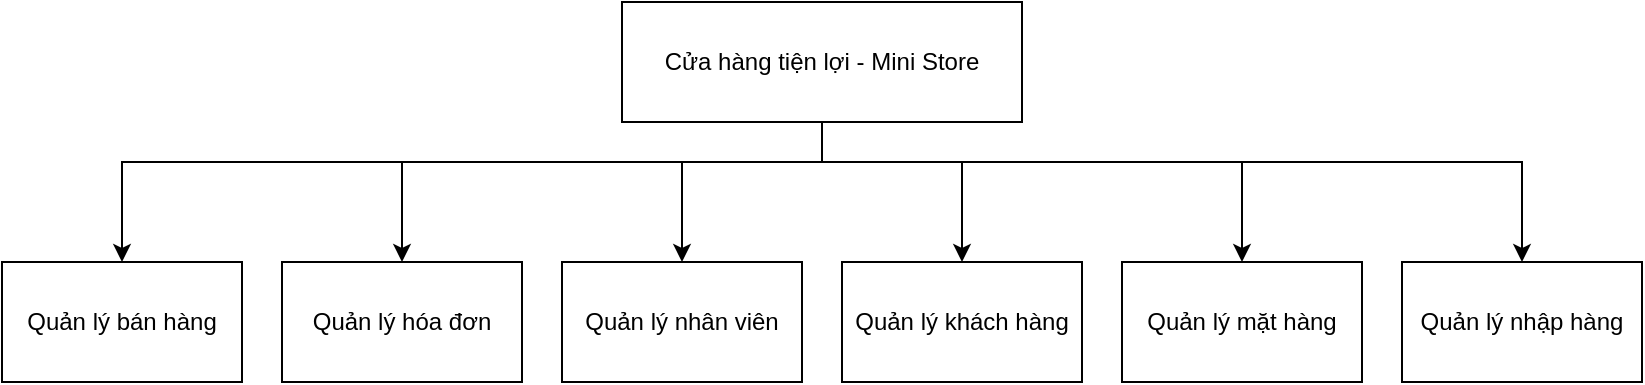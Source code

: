 <mxfile version="24.2.2" type="device" pages="5">
  <diagram name="BFD Mức 1" id="qs6rBLlf0poWx1rhJ2QM">
    <mxGraphModel dx="4650" dy="1322" grid="1" gridSize="10" guides="1" tooltips="1" connect="1" arrows="1" fold="1" page="0" pageScale="1" pageWidth="827" pageHeight="1169" math="0" shadow="0">
      <root>
        <mxCell id="0" />
        <mxCell id="1" parent="0" />
        <mxCell id="9XURLxPAlvc49eeGpLmr-51" style="edgeStyle=orthogonalEdgeStyle;rounded=0;orthogonalLoop=1;jettySize=auto;html=1;" parent="1" source="zaJx_u0mcwWEpF8p9S2t-1" target="9XURLxPAlvc49eeGpLmr-23" edge="1">
          <mxGeometry relative="1" as="geometry">
            <Array as="points">
              <mxPoint x="-2930" y="-630" />
              <mxPoint x="-2860" y="-630" />
            </Array>
          </mxGeometry>
        </mxCell>
        <mxCell id="9XURLxPAlvc49eeGpLmr-52" style="edgeStyle=orthogonalEdgeStyle;rounded=0;orthogonalLoop=1;jettySize=auto;html=1;" parent="1" source="zaJx_u0mcwWEpF8p9S2t-1" target="zaJx_u0mcwWEpF8p9S2t-14" edge="1">
          <mxGeometry relative="1" as="geometry">
            <Array as="points">
              <mxPoint x="-2930" y="-630" />
              <mxPoint x="-2720" y="-630" />
            </Array>
          </mxGeometry>
        </mxCell>
        <mxCell id="9XURLxPAlvc49eeGpLmr-53" style="edgeStyle=orthogonalEdgeStyle;rounded=0;orthogonalLoop=1;jettySize=auto;html=1;" parent="1" source="zaJx_u0mcwWEpF8p9S2t-1" target="zaJx_u0mcwWEpF8p9S2t-16" edge="1">
          <mxGeometry relative="1" as="geometry">
            <Array as="points">
              <mxPoint x="-2930" y="-630" />
              <mxPoint x="-2580" y="-630" />
            </Array>
          </mxGeometry>
        </mxCell>
        <mxCell id="9XURLxPAlvc49eeGpLmr-55" style="edgeStyle=orthogonalEdgeStyle;rounded=0;orthogonalLoop=1;jettySize=auto;html=1;" parent="1" source="zaJx_u0mcwWEpF8p9S2t-1" target="zaJx_u0mcwWEpF8p9S2t-9" edge="1">
          <mxGeometry relative="1" as="geometry">
            <Array as="points">
              <mxPoint x="-2930" y="-630" />
              <mxPoint x="-3000" y="-630" />
            </Array>
          </mxGeometry>
        </mxCell>
        <mxCell id="9XURLxPAlvc49eeGpLmr-56" style="edgeStyle=orthogonalEdgeStyle;rounded=0;orthogonalLoop=1;jettySize=auto;html=1;" parent="1" source="zaJx_u0mcwWEpF8p9S2t-1" target="zaJx_u0mcwWEpF8p9S2t-7" edge="1">
          <mxGeometry relative="1" as="geometry">
            <Array as="points">
              <mxPoint x="-2930" y="-630" />
              <mxPoint x="-3140" y="-630" />
            </Array>
          </mxGeometry>
        </mxCell>
        <mxCell id="9XURLxPAlvc49eeGpLmr-57" style="edgeStyle=orthogonalEdgeStyle;rounded=0;orthogonalLoop=1;jettySize=auto;html=1;" parent="1" source="zaJx_u0mcwWEpF8p9S2t-1" target="zaJx_u0mcwWEpF8p9S2t-2" edge="1">
          <mxGeometry relative="1" as="geometry">
            <Array as="points">
              <mxPoint x="-2930" y="-630" />
              <mxPoint x="-3280" y="-630" />
            </Array>
          </mxGeometry>
        </mxCell>
        <mxCell id="zaJx_u0mcwWEpF8p9S2t-1" value="Cửa hàng tiện lợi - Mini Store" style="rounded=0;whiteSpace=wrap;html=1;" parent="1" vertex="1">
          <mxGeometry x="-3030" y="-710" width="200" height="60" as="geometry" />
        </mxCell>
        <mxCell id="zaJx_u0mcwWEpF8p9S2t-2" value="Quản lý bán hàng" style="rounded=0;whiteSpace=wrap;html=1;" parent="1" vertex="1">
          <mxGeometry x="-3340" y="-580" width="120" height="60" as="geometry" />
        </mxCell>
        <mxCell id="zaJx_u0mcwWEpF8p9S2t-7" value="Quản lý hóa đơn" style="whiteSpace=wrap;html=1;rounded=0;" parent="1" vertex="1">
          <mxGeometry x="-3200" y="-580" width="120" height="60" as="geometry" />
        </mxCell>
        <mxCell id="zaJx_u0mcwWEpF8p9S2t-9" value="Quản lý nhân viên" style="whiteSpace=wrap;html=1;rounded=0;" parent="1" vertex="1">
          <mxGeometry x="-3060" y="-580" width="120" height="60" as="geometry" />
        </mxCell>
        <mxCell id="zaJx_u0mcwWEpF8p9S2t-14" value="Quản lý mặt hàng" style="whiteSpace=wrap;html=1;rounded=0;" parent="1" vertex="1">
          <mxGeometry x="-2780" y="-580" width="120" height="60" as="geometry" />
        </mxCell>
        <mxCell id="zaJx_u0mcwWEpF8p9S2t-16" value="Quản lý nhập hàng" style="whiteSpace=wrap;html=1;rounded=0;" parent="1" vertex="1">
          <mxGeometry x="-2640" y="-580" width="120" height="60" as="geometry" />
        </mxCell>
        <mxCell id="9XURLxPAlvc49eeGpLmr-23" value="Quản lý khách hàng" style="whiteSpace=wrap;html=1;rounded=0;" parent="1" vertex="1">
          <mxGeometry x="-2920" y="-580" width="120" height="60" as="geometry" />
        </mxCell>
      </root>
    </mxGraphModel>
  </diagram>
  <diagram id="ByYMlV3hnD-0s2xM5KQr" name="BFD Mức 2">
    <mxGraphModel dx="4331" dy="1267" grid="1" gridSize="10" guides="1" tooltips="1" connect="1" arrows="1" fold="1" page="1" pageScale="1" pageWidth="827" pageHeight="1169" math="0" shadow="0">
      <root>
        <mxCell id="0" />
        <mxCell id="1" parent="0" />
        <mxCell id="Q_odpXwVn9oltR_Ve3df-1" style="edgeStyle=orthogonalEdgeStyle;rounded=0;orthogonalLoop=1;jettySize=auto;html=1;" parent="1" source="Q_odpXwVn9oltR_Ve3df-8" target="Q_odpXwVn9oltR_Ve3df-48" edge="1">
          <mxGeometry relative="1" as="geometry">
            <Array as="points">
              <mxPoint x="-3730" y="-1080" />
              <mxPoint x="-3660" y="-1080" />
            </Array>
          </mxGeometry>
        </mxCell>
        <mxCell id="Q_odpXwVn9oltR_Ve3df-2" style="edgeStyle=orthogonalEdgeStyle;rounded=0;orthogonalLoop=1;jettySize=auto;html=1;" parent="1" source="Q_odpXwVn9oltR_Ve3df-8" target="Q_odpXwVn9oltR_Ve3df-12" edge="1">
          <mxGeometry relative="1" as="geometry">
            <Array as="points">
              <mxPoint x="-3730" y="-1080" />
              <mxPoint x="-3520" y="-1080" />
            </Array>
          </mxGeometry>
        </mxCell>
        <mxCell id="Q_odpXwVn9oltR_Ve3df-3" style="edgeStyle=orthogonalEdgeStyle;rounded=0;orthogonalLoop=1;jettySize=auto;html=1;" parent="1" source="Q_odpXwVn9oltR_Ve3df-8" target="Q_odpXwVn9oltR_Ve3df-13" edge="1">
          <mxGeometry relative="1" as="geometry">
            <Array as="points">
              <mxPoint x="-3730" y="-1080" />
              <mxPoint x="-3380" y="-1080" />
            </Array>
          </mxGeometry>
        </mxCell>
        <mxCell id="Q_odpXwVn9oltR_Ve3df-5" style="edgeStyle=orthogonalEdgeStyle;rounded=0;orthogonalLoop=1;jettySize=auto;html=1;" parent="1" source="Q_odpXwVn9oltR_Ve3df-8" target="Q_odpXwVn9oltR_Ve3df-11" edge="1">
          <mxGeometry relative="1" as="geometry">
            <Array as="points">
              <mxPoint x="-3730" y="-1080" />
              <mxPoint x="-3800" y="-1080" />
            </Array>
          </mxGeometry>
        </mxCell>
        <mxCell id="Q_odpXwVn9oltR_Ve3df-6" style="edgeStyle=orthogonalEdgeStyle;rounded=0;orthogonalLoop=1;jettySize=auto;html=1;" parent="1" source="Q_odpXwVn9oltR_Ve3df-8" target="Q_odpXwVn9oltR_Ve3df-10" edge="1">
          <mxGeometry relative="1" as="geometry">
            <Array as="points">
              <mxPoint x="-3730" y="-1080" />
              <mxPoint x="-3940" y="-1080" />
            </Array>
          </mxGeometry>
        </mxCell>
        <mxCell id="Q_odpXwVn9oltR_Ve3df-7" style="edgeStyle=orthogonalEdgeStyle;rounded=0;orthogonalLoop=1;jettySize=auto;html=1;" parent="1" source="Q_odpXwVn9oltR_Ve3df-8" target="Q_odpXwVn9oltR_Ve3df-9" edge="1">
          <mxGeometry relative="1" as="geometry">
            <Array as="points">
              <mxPoint x="-3730" y="-1080" />
              <mxPoint x="-4070" y="-1080" />
            </Array>
          </mxGeometry>
        </mxCell>
        <mxCell id="Q_odpXwVn9oltR_Ve3df-8" value="&lt;font size=&quot;1&quot; style=&quot;&quot;&gt;&lt;b style=&quot;font-size: 16px;&quot;&gt;Cửa hàng tiện lợi - Mini Store&lt;/b&gt;&lt;/font&gt;" style="rounded=0;whiteSpace=wrap;html=1;" parent="1" vertex="1">
          <mxGeometry x="-3810" y="-1160" width="160" height="50" as="geometry" />
        </mxCell>
        <mxCell id="Q_odpXwVn9oltR_Ve3df-9" value="1. Quản lý bán hàng" style="rounded=0;whiteSpace=wrap;html=1;fontSize=13;spacingTop=4;spacing=4;spacingRight=4;spacingBottom=4;spacingLeft=4;" parent="1" vertex="1">
          <mxGeometry x="-4130" y="-1049" width="110" height="40" as="geometry" />
        </mxCell>
        <mxCell id="Q_odpXwVn9oltR_Ve3df-10" value="2. Quản lý hóa đơn" style="whiteSpace=wrap;html=1;rounded=0;fontSize=13;spacingTop=4;spacing=4;spacingRight=4;spacingBottom=4;spacingLeft=4;" parent="1" vertex="1">
          <mxGeometry x="-4000" y="-1049" width="110" height="40" as="geometry" />
        </mxCell>
        <mxCell id="Q_odpXwVn9oltR_Ve3df-11" value="3. Quản lý nhân viên" style="whiteSpace=wrap;html=1;rounded=0;fontSize=13;spacingTop=4;spacing=4;spacingRight=4;spacingBottom=4;spacingLeft=4;" parent="1" vertex="1">
          <mxGeometry x="-3870" y="-1049" width="120" height="40" as="geometry" />
        </mxCell>
        <mxCell id="Q_odpXwVn9oltR_Ve3df-12" value="5. Quản lý mặt hàng" style="whiteSpace=wrap;html=1;rounded=0;fontSize=13;spacingTop=4;spacing=4;spacingRight=4;spacingBottom=4;spacingLeft=4;" parent="1" vertex="1">
          <mxGeometry x="-3580" y="-1049" width="120" height="40" as="geometry" />
        </mxCell>
        <mxCell id="Q_odpXwVn9oltR_Ve3df-13" value="6. Quản lý nhập hàng" style="whiteSpace=wrap;html=1;rounded=0;fontSize=13;spacingTop=4;spacing=4;spacingRight=4;spacingBottom=4;spacingLeft=4;" parent="1" vertex="1">
          <mxGeometry x="-3440" y="-1049" width="120" height="40" as="geometry" />
        </mxCell>
        <mxCell id="Q_odpXwVn9oltR_Ve3df-15" value="1.1. Tìm kiếm mặt hàng" style="whiteSpace=wrap;html=1;rounded=0;align=left;spacingLeft=4;spacing=4;spacingTop=4;spacingBottom=4;spacingRight=4;fontSize=13;" parent="1" vertex="1">
          <mxGeometry x="-4110" y="-990" width="100" height="40" as="geometry" />
        </mxCell>
        <mxCell id="Q_odpXwVn9oltR_Ve3df-16" value="1.3. Lập/Huỷ hóa đơn" style="whiteSpace=wrap;html=1;rounded=0;align=left;spacingLeft=4;spacing=4;spacingTop=4;spacingBottom=4;spacingRight=4;fontSize=13;" parent="1" vertex="1">
          <mxGeometry x="-4110" y="-830" width="100" height="40" as="geometry" />
        </mxCell>
        <mxCell id="Q_odpXwVn9oltR_Ve3df-17" value="1.2. Tăng/Giảm số lượng sản phẩm trong giỏ hàng" style="whiteSpace=wrap;html=1;rounded=0;align=left;spacingLeft=4;spacing=4;spacingTop=4;spacingBottom=4;spacingRight=4;fontSize=13;" parent="1" vertex="1">
          <mxGeometry x="-4110" y="-930" width="100" height="80" as="geometry" />
        </mxCell>
        <mxCell id="Q_odpXwVn9oltR_Ve3df-18" value="2.2. Xem chi tiết hoá đơn" style="whiteSpace=wrap;html=1;rounded=0;align=left;spacingLeft=4;spacing=4;spacingTop=4;spacingBottom=4;spacingRight=4;fontSize=13;" parent="1" vertex="1">
          <mxGeometry x="-3980" y="-870" width="100" height="40" as="geometry" />
        </mxCell>
        <mxCell id="Q_odpXwVn9oltR_Ve3df-19" value="2.1.&amp;nbsp; Tìm kiếm hóa đơn dựa theo mã nhân viên/mã khách hàng/mã hoá đơn" style="whiteSpace=wrap;html=1;rounded=0;align=left;spacingLeft=4;spacing=4;spacingTop=4;spacingBottom=4;spacingRight=4;fontSize=13;" parent="1" vertex="1">
          <mxGeometry x="-3980" y="-990" width="100" height="100" as="geometry" />
        </mxCell>
        <mxCell id="Q_odpXwVn9oltR_Ve3df-20" value="3.1. Thêm nhân viên" style="whiteSpace=wrap;html=1;rounded=0;align=left;spacingLeft=4;spacing=4;spacingTop=4;spacingBottom=4;spacingRight=4;fontSize=13;" parent="1" vertex="1">
          <mxGeometry x="-3850" y="-990" width="110" height="40" as="geometry" />
        </mxCell>
        <mxCell id="Q_odpXwVn9oltR_Ve3df-21" value="3.4. Tìm hoá đơn mà nhân viên đã bán" style="whiteSpace=wrap;html=1;rounded=0;align=left;spacingLeft=4;spacing=4;spacingTop=4;spacingBottom=4;spacingRight=4;fontSize=13;" parent="1" vertex="1">
          <mxGeometry x="-3850" y="-810" width="110" height="60" as="geometry" />
        </mxCell>
        <mxCell id="Q_odpXwVn9oltR_Ve3df-22" value="3.5. Tìm kiếm nhân viên" style="whiteSpace=wrap;html=1;rounded=0;align=left;spacingLeft=4;spacing=4;spacingTop=4;spacingBottom=4;spacingRight=4;fontSize=13;" parent="1" vertex="1">
          <mxGeometry x="-3850" y="-730" width="110" height="40" as="geometry" />
        </mxCell>
        <mxCell id="Q_odpXwVn9oltR_Ve3df-24" value="3.3. Xóa nhân viên" style="whiteSpace=wrap;html=1;rounded=0;align=left;spacingLeft=4;spacing=4;spacingTop=4;spacingBottom=4;spacingRight=4;fontSize=13;" parent="1" vertex="1">
          <mxGeometry x="-3850" y="-870" width="110" height="40" as="geometry" />
        </mxCell>
        <mxCell id="Q_odpXwVn9oltR_Ve3df-25" value="3.2. Sửa nhân viên" style="whiteSpace=wrap;html=1;rounded=0;align=left;spacingLeft=4;spacing=4;spacingTop=4;spacingBottom=4;spacingRight=4;fontSize=13;" parent="1" vertex="1">
          <mxGeometry x="-3850" y="-930" width="110" height="40" as="geometry" />
        </mxCell>
        <mxCell id="Q_odpXwVn9oltR_Ve3df-26" value="5.1. Kiểm tra tồn kho" style="whiteSpace=wrap;html=1;rounded=0;align=left;spacingLeft=4;spacing=4;spacingTop=4;spacingBottom=4;spacingRight=4;fontSize=13;" parent="1" vertex="1">
          <mxGeometry x="-3560" y="-990" width="110" height="40" as="geometry" />
        </mxCell>
        <mxCell id="Q_odpXwVn9oltR_Ve3df-27" value="5.2. Thêm sản phẩm mới" style="whiteSpace=wrap;html=1;rounded=0;align=left;spacingLeft=4;spacing=4;spacingTop=4;spacingBottom=4;spacingRight=4;fontSize=13;" parent="1" vertex="1">
          <mxGeometry x="-3560" y="-930" width="110" height="40" as="geometry" />
        </mxCell>
        <mxCell id="Q_odpXwVn9oltR_Ve3df-28" value="5.4. Xoá sản phẩm" style="whiteSpace=wrap;html=1;rounded=0;align=left;spacingLeft=4;spacing=4;spacingTop=4;spacingBottom=4;spacingRight=4;fontSize=13;" parent="1" vertex="1">
          <mxGeometry x="-3560" y="-810" width="110" height="40" as="geometry" />
        </mxCell>
        <mxCell id="Q_odpXwVn9oltR_Ve3df-29" value="5.3. Sửa thông tin sản phẩm" style="whiteSpace=wrap;html=1;rounded=0;align=left;spacingLeft=4;spacing=4;spacingTop=4;spacingBottom=4;spacingRight=4;fontSize=13;" parent="1" vertex="1">
          <mxGeometry x="-3560" y="-870" width="110" height="40" as="geometry" />
        </mxCell>
        <mxCell id="Q_odpXwVn9oltR_Ve3df-30" value="6.2. Xoá mặt hàng nhập" style="whiteSpace=wrap;html=1;rounded=0;align=left;spacingLeft=4;spacing=4;spacingTop=4;spacingBottom=4;spacingRight=4;fontSize=13;" parent="1" vertex="1">
          <mxGeometry x="-3420" y="-920" width="110" height="40" as="geometry" />
        </mxCell>
        <mxCell id="Q_odpXwVn9oltR_Ve3df-31" value="6.4. Xác nhận/Huỷ đơn nhập hàng" style="whiteSpace=wrap;html=1;rounded=0;align=left;spacingLeft=4;spacing=4;spacingTop=4;spacingBottom=4;spacingRight=4;fontSize=13;" parent="1" vertex="1">
          <mxGeometry x="-3420" y="-800" width="110" height="50" as="geometry" />
        </mxCell>
        <mxCell id="Q_odpXwVn9oltR_Ve3df-32" value="6.1. Điều chỉnh số lượng hàng cần nhập" style="whiteSpace=wrap;html=1;rounded=0;align=left;spacingLeft=4;spacing=4;spacingTop=4;spacingBottom=4;spacingRight=4;fontSize=13;" parent="1" vertex="1">
          <mxGeometry x="-3420" y="-990" width="110" height="50" as="geometry" />
        </mxCell>
        <mxCell id="Q_odpXwVn9oltR_Ve3df-33" value="6.6. Tìm kiếm phiếu nhập" style="whiteSpace=wrap;html=1;rounded=0;align=left;spacingLeft=4;spacing=4;spacingTop=4;spacingBottom=4;spacingRight=4;fontSize=13;" parent="1" vertex="1">
          <mxGeometry x="-3420" y="-670" width="110" height="40" as="geometry" />
        </mxCell>
        <mxCell id="Q_odpXwVn9oltR_Ve3df-34" value="" style="endArrow=none;html=1;rounded=0;entryX=0.091;entryY=0.981;entryDx=0;entryDy=0;entryPerimeter=0;fontSize=13;spacingTop=4;spacing=4;spacingRight=4;spacingBottom=4;spacingLeft=4;" parent="1" target="Q_odpXwVn9oltR_Ve3df-9" edge="1">
          <mxGeometry width="50" height="50" relative="1" as="geometry">
            <mxPoint x="-4120" y="-810" as="sourcePoint" />
            <mxPoint x="-4125" y="-669" as="targetPoint" />
          </mxGeometry>
        </mxCell>
        <mxCell id="Q_odpXwVn9oltR_Ve3df-35" value="" style="endArrow=none;html=1;rounded=0;align=left;spacingLeft=4;spacing=4;spacingTop=4;spacingBottom=4;spacingRight=4;fontSize=13;" parent="1" target="Q_odpXwVn9oltR_Ve3df-15" edge="1">
          <mxGeometry width="50" height="50" relative="1" as="geometry">
            <mxPoint x="-4120" y="-970" as="sourcePoint" />
            <mxPoint x="-3985" y="-718" as="targetPoint" />
          </mxGeometry>
        </mxCell>
        <mxCell id="Q_odpXwVn9oltR_Ve3df-37" value="" style="endArrow=none;html=1;rounded=0;align=left;spacingLeft=4;spacing=4;spacingTop=4;spacingBottom=4;spacingRight=4;fontSize=13;" parent="1" target="Q_odpXwVn9oltR_Ve3df-16" edge="1">
          <mxGeometry width="50" height="50" relative="1" as="geometry">
            <mxPoint x="-4120" y="-810" as="sourcePoint" />
            <mxPoint x="-4065" y="-898" as="targetPoint" />
          </mxGeometry>
        </mxCell>
        <mxCell id="Q_odpXwVn9oltR_Ve3df-38" value="" style="endArrow=none;html=1;rounded=0;entryX=0.09;entryY=1.001;entryDx=0;entryDy=0;entryPerimeter=0;fontSize=13;spacingTop=4;spacing=4;spacingRight=4;spacingBottom=4;spacingLeft=4;" parent="1" target="Q_odpXwVn9oltR_Ve3df-10" edge="1">
          <mxGeometry width="50" height="50" relative="1" as="geometry">
            <mxPoint x="-3990" y="-850" as="sourcePoint" />
            <mxPoint x="-4045" y="-1069" as="targetPoint" />
          </mxGeometry>
        </mxCell>
        <mxCell id="Q_odpXwVn9oltR_Ve3df-39" value="" style="endArrow=none;html=1;rounded=0;align=left;spacingLeft=4;spacing=4;spacingTop=4;spacingBottom=4;spacingRight=4;fontSize=13;" parent="1" target="Q_odpXwVn9oltR_Ve3df-19" edge="1">
          <mxGeometry width="50" height="50" relative="1" as="geometry">
            <mxPoint x="-3990" y="-940" as="sourcePoint" />
            <mxPoint x="-3945" y="-968" as="targetPoint" />
          </mxGeometry>
        </mxCell>
        <mxCell id="Q_odpXwVn9oltR_Ve3df-40" value="" style="endArrow=none;html=1;rounded=0;align=left;spacingLeft=4;spacing=4;spacingTop=4;spacingBottom=4;spacingRight=4;fontSize=13;" parent="1" target="Q_odpXwVn9oltR_Ve3df-18" edge="1">
          <mxGeometry width="50" height="50" relative="1" as="geometry">
            <mxPoint x="-3990" y="-850" as="sourcePoint" />
            <mxPoint x="-3945" y="-878" as="targetPoint" />
          </mxGeometry>
        </mxCell>
        <mxCell id="Q_odpXwVn9oltR_Ve3df-41" value="" style="endArrow=none;html=1;rounded=0;entryX=0.082;entryY=1.009;entryDx=0;entryDy=0;entryPerimeter=0;fontSize=13;spacingTop=4;spacing=4;spacingRight=4;spacingBottom=4;spacingLeft=4;" parent="1" target="Q_odpXwVn9oltR_Ve3df-11" edge="1">
          <mxGeometry width="50" height="50" relative="1" as="geometry">
            <mxPoint x="-3860" y="-709" as="sourcePoint" />
            <mxPoint x="-3845" y="-759" as="targetPoint" />
          </mxGeometry>
        </mxCell>
        <mxCell id="Q_odpXwVn9oltR_Ve3df-42" value="" style="endArrow=none;html=1;rounded=0;align=left;spacingLeft=4;spacing=4;spacingTop=4;spacingBottom=4;spacingRight=4;fontSize=13;" parent="1" target="Q_odpXwVn9oltR_Ve3df-20" edge="1">
          <mxGeometry width="50" height="50" relative="1" as="geometry">
            <mxPoint x="-3860" y="-970" as="sourcePoint" />
            <mxPoint x="-3820" y="-968" as="targetPoint" />
          </mxGeometry>
        </mxCell>
        <mxCell id="Q_odpXwVn9oltR_Ve3df-43" value="" style="endArrow=none;html=1;rounded=0;align=left;spacingLeft=4;spacing=4;spacingTop=4;spacingBottom=4;spacingRight=4;fontSize=13;" parent="1" target="Q_odpXwVn9oltR_Ve3df-25" edge="1">
          <mxGeometry width="50" height="50" relative="1" as="geometry">
            <mxPoint x="-3860" y="-910" as="sourcePoint" />
            <mxPoint x="-3820" y="-878" as="targetPoint" />
          </mxGeometry>
        </mxCell>
        <mxCell id="Q_odpXwVn9oltR_Ve3df-44" value="" style="endArrow=none;html=1;rounded=0;align=left;spacingLeft=4;spacing=4;spacingTop=4;spacingBottom=4;spacingRight=4;fontSize=13;" parent="1" target="Q_odpXwVn9oltR_Ve3df-24" edge="1">
          <mxGeometry width="50" height="50" relative="1" as="geometry">
            <mxPoint x="-3860" y="-850" as="sourcePoint" />
            <mxPoint x="-3820" y="-788" as="targetPoint" />
          </mxGeometry>
        </mxCell>
        <mxCell id="Q_odpXwVn9oltR_Ve3df-45" value="" style="endArrow=none;html=1;rounded=0;align=left;spacingLeft=4;spacing=4;spacingTop=4;spacingBottom=4;spacingRight=4;fontSize=13;" parent="1" target="Q_odpXwVn9oltR_Ve3df-21" edge="1">
          <mxGeometry width="50" height="50" relative="1" as="geometry">
            <mxPoint x="-3860" y="-780" as="sourcePoint" />
            <mxPoint x="-3810" y="-798" as="targetPoint" />
          </mxGeometry>
        </mxCell>
        <mxCell id="Q_odpXwVn9oltR_Ve3df-46" value="" style="endArrow=none;html=1;rounded=0;align=left;spacingLeft=4;spacing=4;spacingTop=4;spacingBottom=4;spacingRight=4;fontSize=13;" parent="1" target="Q_odpXwVn9oltR_Ve3df-22" edge="1">
          <mxGeometry width="50" height="50" relative="1" as="geometry">
            <mxPoint x="-3860" y="-709" as="sourcePoint" />
            <mxPoint x="-3800" y="-788" as="targetPoint" />
          </mxGeometry>
        </mxCell>
        <mxCell id="Q_odpXwVn9oltR_Ve3df-48" value="4. Quản lý khách hàng" style="whiteSpace=wrap;html=1;rounded=0;fontSize=13;spacingTop=4;spacing=4;spacingRight=4;spacingBottom=4;spacingLeft=4;" parent="1" vertex="1">
          <mxGeometry x="-3730" y="-1049" width="130" height="40" as="geometry" />
        </mxCell>
        <mxCell id="Q_odpXwVn9oltR_Ve3df-49" value="4.2. Thêm thông tin khách hàng" style="whiteSpace=wrap;html=1;rounded=0;align=left;spacingLeft=4;spacing=4;spacingTop=4;spacingBottom=4;spacingRight=4;fontSize=13;" parent="1" vertex="1">
          <mxGeometry x="-3711" y="-930" width="121" height="40" as="geometry" />
        </mxCell>
        <mxCell id="Q_odpXwVn9oltR_Ve3df-50" value="4.5. Tìm hoá đơn của khách hàng" style="whiteSpace=wrap;html=1;rounded=0;align=left;spacingLeft=4;spacing=4;spacingTop=4;spacingBottom=4;spacingRight=4;fontSize=13;" parent="1" vertex="1">
          <mxGeometry x="-3711" y="-750" width="121" height="40" as="geometry" />
        </mxCell>
        <mxCell id="Q_odpXwVn9oltR_Ve3df-51" value="4.6. Tìm khách hàng" style="whiteSpace=wrap;html=1;rounded=0;align=left;spacingLeft=4;spacing=4;spacingTop=4;spacingBottom=4;spacingRight=4;fontSize=13;" parent="1" vertex="1">
          <mxGeometry x="-3711" y="-690" width="121" height="40" as="geometry" />
        </mxCell>
        <mxCell id="Q_odpXwVn9oltR_Ve3df-52" value="4.1. Xem thông tin khách hàng" style="whiteSpace=wrap;html=1;rounded=0;align=left;spacingLeft=4;spacing=4;spacingTop=4;spacingBottom=4;spacingRight=4;fontSize=13;" parent="1" vertex="1">
          <mxGeometry x="-3711" y="-990" width="121" height="40" as="geometry" />
        </mxCell>
        <mxCell id="Q_odpXwVn9oltR_Ve3df-53" value="4.4. Xóa thông tin khách hàng" style="whiteSpace=wrap;html=1;rounded=0;align=left;spacingLeft=4;spacing=4;spacingTop=4;spacingBottom=4;spacingRight=4;fontSize=13;" parent="1" vertex="1">
          <mxGeometry x="-3711" y="-810" width="121" height="40" as="geometry" />
        </mxCell>
        <mxCell id="Q_odpXwVn9oltR_Ve3df-54" value="4.3. Sửa thông tin khách hàng" style="whiteSpace=wrap;html=1;rounded=0;align=left;spacingLeft=4;spacing=4;spacingTop=4;spacingBottom=4;spacingRight=4;fontSize=13;" parent="1" vertex="1">
          <mxGeometry x="-3711" y="-870" width="121" height="40" as="geometry" />
        </mxCell>
        <mxCell id="Q_odpXwVn9oltR_Ve3df-55" value="" style="endArrow=none;html=1;rounded=0;entryX=0.076;entryY=1.004;entryDx=0;entryDy=0;entryPerimeter=0;fontSize=13;spacingTop=4;spacing=4;spacingRight=4;spacingBottom=4;spacingLeft=4;" parent="1" target="Q_odpXwVn9oltR_Ve3df-48" edge="1">
          <mxGeometry width="50" height="50" relative="1" as="geometry">
            <mxPoint x="-3720" y="-670" as="sourcePoint" />
            <mxPoint x="-3645" y="-759" as="targetPoint" />
          </mxGeometry>
        </mxCell>
        <mxCell id="Q_odpXwVn9oltR_Ve3df-56" value="" style="endArrow=none;html=1;rounded=0;align=left;spacingLeft=4;spacing=4;spacingTop=4;spacingBottom=4;spacingRight=4;fontSize=13;" parent="1" target="Q_odpXwVn9oltR_Ve3df-49" edge="1">
          <mxGeometry width="50" height="50" relative="1" as="geometry">
            <mxPoint x="-3720" y="-910" as="sourcePoint" />
            <mxPoint x="-3681" y="-908" as="targetPoint" />
          </mxGeometry>
        </mxCell>
        <mxCell id="Q_odpXwVn9oltR_Ve3df-57" value="" style="endArrow=none;html=1;rounded=0;align=left;spacingLeft=4;spacing=4;spacingTop=4;spacingBottom=4;spacingRight=4;fontSize=13;" parent="1" target="Q_odpXwVn9oltR_Ve3df-54" edge="1">
          <mxGeometry width="50" height="50" relative="1" as="geometry">
            <mxPoint x="-3720" y="-850" as="sourcePoint" />
            <mxPoint x="-3681" y="-818" as="targetPoint" />
          </mxGeometry>
        </mxCell>
        <mxCell id="Q_odpXwVn9oltR_Ve3df-58" value="" style="endArrow=none;html=1;rounded=0;align=left;spacingLeft=4;spacing=4;spacingTop=4;spacingBottom=4;spacingRight=4;fontSize=13;" parent="1" target="Q_odpXwVn9oltR_Ve3df-53" edge="1">
          <mxGeometry width="50" height="50" relative="1" as="geometry">
            <mxPoint x="-3720" y="-790" as="sourcePoint" />
            <mxPoint x="-3681" y="-728" as="targetPoint" />
          </mxGeometry>
        </mxCell>
        <mxCell id="Q_odpXwVn9oltR_Ve3df-59" value="" style="endArrow=none;html=1;rounded=0;align=left;spacingLeft=4;spacing=4;spacingTop=4;spacingBottom=4;spacingRight=4;fontSize=13;" parent="1" target="Q_odpXwVn9oltR_Ve3df-50" edge="1">
          <mxGeometry width="50" height="50" relative="1" as="geometry">
            <mxPoint x="-3720" y="-730" as="sourcePoint" />
            <mxPoint x="-3671" y="-738" as="targetPoint" />
          </mxGeometry>
        </mxCell>
        <mxCell id="Q_odpXwVn9oltR_Ve3df-60" value="" style="endArrow=none;html=1;rounded=0;align=left;spacingLeft=4;spacing=4;spacingTop=4;spacingBottom=4;spacingRight=4;fontSize=13;" parent="1" target="Q_odpXwVn9oltR_Ve3df-51" edge="1">
          <mxGeometry width="50" height="50" relative="1" as="geometry">
            <mxPoint x="-3720" y="-670" as="sourcePoint" />
            <mxPoint x="-3661" y="-728" as="targetPoint" />
          </mxGeometry>
        </mxCell>
        <mxCell id="Q_odpXwVn9oltR_Ve3df-61" value="" style="endArrow=none;html=1;rounded=0;align=left;spacingLeft=4;spacing=4;spacingTop=4;spacingBottom=4;spacingRight=4;fontSize=13;" parent="1" target="Q_odpXwVn9oltR_Ve3df-52" edge="1">
          <mxGeometry width="50" height="50" relative="1" as="geometry">
            <mxPoint x="-3720" y="-970" as="sourcePoint" />
            <mxPoint x="-3651" y="-1078" as="targetPoint" />
          </mxGeometry>
        </mxCell>
        <mxCell id="Q_odpXwVn9oltR_Ve3df-62" value="" style="endArrow=none;html=1;rounded=0;entryX=0.08;entryY=0.997;entryDx=0;entryDy=0;entryPerimeter=0;fontSize=13;spacingTop=4;spacing=4;spacingRight=4;spacingBottom=4;spacingLeft=4;" parent="1" target="Q_odpXwVn9oltR_Ve3df-12" edge="1">
          <mxGeometry width="50" height="50" relative="1" as="geometry">
            <mxPoint x="-3570" y="-650" as="sourcePoint" />
            <mxPoint x="-3445" y="-980.33" as="targetPoint" />
          </mxGeometry>
        </mxCell>
        <mxCell id="Q_odpXwVn9oltR_Ve3df-63" value="" style="endArrow=none;html=1;rounded=0;align=left;spacingLeft=4;spacing=4;spacingTop=4;spacingBottom=4;spacingRight=4;fontSize=13;" parent="1" target="Q_odpXwVn9oltR_Ve3df-26" edge="1">
          <mxGeometry width="50" height="50" relative="1" as="geometry">
            <mxPoint x="-3570" y="-970" as="sourcePoint" />
            <mxPoint x="-3530" y="-981.33" as="targetPoint" />
          </mxGeometry>
        </mxCell>
        <mxCell id="Q_odpXwVn9oltR_Ve3df-64" value="" style="endArrow=none;html=1;rounded=0;align=left;spacingLeft=4;spacing=4;spacingTop=4;spacingBottom=4;spacingRight=4;fontSize=13;" parent="1" target="Q_odpXwVn9oltR_Ve3df-27" edge="1">
          <mxGeometry width="50" height="50" relative="1" as="geometry">
            <mxPoint x="-3570" y="-910" as="sourcePoint" />
            <mxPoint x="-3530" y="-891.33" as="targetPoint" />
          </mxGeometry>
        </mxCell>
        <mxCell id="Q_odpXwVn9oltR_Ve3df-65" value="" style="endArrow=none;html=1;rounded=0;align=left;spacingLeft=4;spacing=4;spacingTop=4;spacingBottom=4;spacingRight=4;fontSize=13;" parent="1" target="Q_odpXwVn9oltR_Ve3df-29" edge="1">
          <mxGeometry width="50" height="50" relative="1" as="geometry">
            <mxPoint x="-3570" y="-850" as="sourcePoint" />
            <mxPoint x="-3530" y="-801.33" as="targetPoint" />
          </mxGeometry>
        </mxCell>
        <mxCell id="Q_odpXwVn9oltR_Ve3df-66" value="" style="endArrow=none;html=1;rounded=0;align=left;spacingLeft=4;spacing=4;spacingTop=4;spacingBottom=4;spacingRight=4;fontSize=13;" parent="1" target="Q_odpXwVn9oltR_Ve3df-28" edge="1">
          <mxGeometry width="50" height="50" relative="1" as="geometry">
            <mxPoint x="-3570" y="-790" as="sourcePoint" />
            <mxPoint x="-3520" y="-810" as="targetPoint" />
          </mxGeometry>
        </mxCell>
        <mxCell id="Q_odpXwVn9oltR_Ve3df-67" value="" style="endArrow=none;html=1;rounded=0;entryX=0.083;entryY=1.003;entryDx=0;entryDy=0;entryPerimeter=0;fontSize=13;spacingTop=4;spacing=4;spacingRight=4;spacingBottom=4;spacingLeft=4;" parent="1" edge="1" target="Q_odpXwVn9oltR_Ve3df-13">
          <mxGeometry width="50" height="50" relative="1" as="geometry">
            <mxPoint x="-3430" y="-650" as="sourcePoint" />
            <mxPoint x="-3405" y="-1009" as="targetPoint" />
          </mxGeometry>
        </mxCell>
        <mxCell id="Q_odpXwVn9oltR_Ve3df-68" value="" style="endArrow=none;html=1;rounded=0;align=left;spacingLeft=4;spacing=4;spacingTop=4;spacingBottom=4;spacingRight=4;fontSize=13;" parent="1" target="Q_odpXwVn9oltR_Ve3df-32" edge="1">
          <mxGeometry width="50" height="50" relative="1" as="geometry">
            <mxPoint x="-3430" y="-965" as="sourcePoint" />
            <mxPoint x="-3410" y="-965.5" as="targetPoint" />
          </mxGeometry>
        </mxCell>
        <mxCell id="Q_odpXwVn9oltR_Ve3df-69" value="" style="endArrow=none;html=1;rounded=0;align=left;spacingLeft=4;spacing=4;spacingTop=4;spacingBottom=4;spacingRight=4;fontSize=13;" parent="1" target="Q_odpXwVn9oltR_Ve3df-30" edge="1">
          <mxGeometry width="50" height="50" relative="1" as="geometry">
            <mxPoint x="-3430" y="-900" as="sourcePoint" />
            <mxPoint x="-3410" y="-875.5" as="targetPoint" />
          </mxGeometry>
        </mxCell>
        <mxCell id="Q_odpXwVn9oltR_Ve3df-70" value="" style="endArrow=none;html=1;rounded=0;align=left;spacingLeft=4;spacing=4;spacingTop=4;spacingBottom=4;spacingRight=4;fontSize=13;" parent="1" target="Q_odpXwVn9oltR_Ve3df-33" edge="1">
          <mxGeometry width="50" height="50" relative="1" as="geometry">
            <mxPoint x="-3430" y="-650" as="sourcePoint" />
            <mxPoint x="-3590" y="-645" as="targetPoint" />
          </mxGeometry>
        </mxCell>
        <mxCell id="Q_odpXwVn9oltR_Ve3df-71" value="" style="endArrow=none;html=1;rounded=0;align=left;spacingLeft=4;spacing=4;spacingTop=4;spacingBottom=4;spacingRight=4;fontSize=13;" parent="1" target="Q_odpXwVn9oltR_Ve3df-31" edge="1">
          <mxGeometry width="50" height="50" relative="1" as="geometry">
            <mxPoint x="-3430" y="-775" as="sourcePoint" />
            <mxPoint x="-3410" y="-785.5" as="targetPoint" />
          </mxGeometry>
        </mxCell>
        <mxCell id="Q_odpXwVn9oltR_Ve3df-73" value="6.5. Xuất phiếu nhập" style="whiteSpace=wrap;html=1;rounded=0;align=left;spacingLeft=4;spacing=4;spacingTop=4;spacingBottom=4;spacingRight=4;fontSize=13;" parent="1" vertex="1">
          <mxGeometry x="-3420" y="-730" width="110" height="40" as="geometry" />
        </mxCell>
        <mxCell id="Q_odpXwVn9oltR_Ve3df-74" value="" style="endArrow=none;html=1;rounded=0;align=left;spacingLeft=4;spacing=4;spacingTop=4;spacingBottom=4;spacingRight=4;fontSize=13;" parent="1" target="Q_odpXwVn9oltR_Ve3df-73" edge="1">
          <mxGeometry width="50" height="50" relative="1" as="geometry">
            <mxPoint x="-3430" y="-710" as="sourcePoint" />
            <mxPoint x="-3580" y="-715" as="targetPoint" />
          </mxGeometry>
        </mxCell>
        <mxCell id="jdRXiY8LsSO7iQemCwnl-2" value="6.3. Tăng/Giảm số lượng nhập" style="whiteSpace=wrap;html=1;rounded=0;align=left;spacingLeft=4;spacing=4;spacingTop=4;spacingBottom=4;spacingRight=4;fontSize=13;" parent="1" vertex="1">
          <mxGeometry x="-3420" y="-860" width="110" height="40" as="geometry" />
        </mxCell>
        <mxCell id="X0TA0SRqUtR9YWt_zdDL-1" value="5.5. Xuất phiếu thống kê doanh thu" style="whiteSpace=wrap;html=1;rounded=0;align=left;spacingLeft=4;spacing=4;spacingTop=4;spacingBottom=4;spacingRight=4;fontSize=13;" vertex="1" parent="1">
          <mxGeometry x="-3560" y="-675" width="110" height="50" as="geometry" />
        </mxCell>
        <mxCell id="X0TA0SRqUtR9YWt_zdDL-2" value="" style="endArrow=none;html=1;rounded=0;align=left;spacingLeft=4;spacing=4;spacingTop=4;spacingBottom=4;spacingRight=4;fontSize=13;" edge="1" parent="1" target="Q_odpXwVn9oltR_Ve3df-17">
          <mxGeometry width="50" height="50" relative="1" as="geometry">
            <mxPoint x="-4120" y="-890" as="sourcePoint" />
            <mxPoint x="-4106" y="-958" as="targetPoint" />
          </mxGeometry>
        </mxCell>
        <mxCell id="X0TA0SRqUtR9YWt_zdDL-4" value="" style="endArrow=none;html=1;rounded=0;align=left;spacingLeft=4;spacing=4;spacingTop=4;spacingBottom=4;spacingRight=4;fontSize=13;" edge="1" parent="1" target="X0TA0SRqUtR9YWt_zdDL-1">
          <mxGeometry width="50" height="50" relative="1" as="geometry">
            <mxPoint x="-3570" y="-650" as="sourcePoint" />
            <mxPoint x="-3550" y="-716" as="targetPoint" />
          </mxGeometry>
        </mxCell>
        <mxCell id="X0TA0SRqUtR9YWt_zdDL-5" value="" style="endArrow=none;html=1;rounded=0;align=left;spacingLeft=4;spacing=4;spacingTop=4;spacingBottom=4;spacingRight=4;fontSize=13;" edge="1" parent="1" target="jdRXiY8LsSO7iQemCwnl-2">
          <mxGeometry width="50" height="50" relative="1" as="geometry">
            <mxPoint x="-3430" y="-840" as="sourcePoint" />
            <mxPoint x="-3410" y="-890" as="targetPoint" />
          </mxGeometry>
        </mxCell>
        <mxCell id="X0TA0SRqUtR9YWt_zdDL-6" value="5.5. Xem số lượng mặt hàng đã bán" style="whiteSpace=wrap;html=1;rounded=0;align=left;spacingLeft=4;spacing=4;spacingTop=4;spacingBottom=4;spacingRight=4;fontSize=13;" vertex="1" parent="1">
          <mxGeometry x="-3560" y="-750" width="110" height="50" as="geometry" />
        </mxCell>
        <mxCell id="X0TA0SRqUtR9YWt_zdDL-7" value="" style="endArrow=none;html=1;rounded=0;align=left;spacingLeft=4;spacing=4;spacingTop=4;spacingBottom=4;spacingRight=4;fontSize=13;" edge="1" parent="1" target="X0TA0SRqUtR9YWt_zdDL-6">
          <mxGeometry width="50" height="50" relative="1" as="geometry">
            <mxPoint x="-3570" y="-725" as="sourcePoint" />
            <mxPoint x="-3550" y="-780" as="targetPoint" />
          </mxGeometry>
        </mxCell>
      </root>
    </mxGraphModel>
  </diagram>
  <diagram id="EOFpoEzITYBdiXPboAZs" name="DFD Mức 0">
    <mxGraphModel dx="1050" dy="522" grid="1" gridSize="10" guides="1" tooltips="1" connect="1" arrows="1" fold="1" page="1" pageScale="1" pageWidth="827" pageHeight="1169" math="0" shadow="0">
      <root>
        <mxCell id="0" />
        <mxCell id="1" parent="0" />
      </root>
    </mxGraphModel>
  </diagram>
  <diagram id="nmnE8qgTCsU_OP5iOgVU" name="DFD Mức 1">
    <mxGraphModel dx="1050" dy="522" grid="1" gridSize="10" guides="1" tooltips="1" connect="1" arrows="1" fold="1" page="1" pageScale="1" pageWidth="827" pageHeight="1169" math="0" shadow="0">
      <root>
        <mxCell id="0" />
        <mxCell id="1" parent="0" />
      </root>
    </mxGraphModel>
  </diagram>
  <diagram id="rHfka2n6u7_MhTj6lSrY" name="DFD Mức 2">
    <mxGraphModel dx="1050" dy="522" grid="1" gridSize="10" guides="1" tooltips="1" connect="1" arrows="1" fold="1" page="1" pageScale="1" pageWidth="827" pageHeight="1169" math="0" shadow="0">
      <root>
        <mxCell id="0" />
        <mxCell id="1" parent="0" />
      </root>
    </mxGraphModel>
  </diagram>
</mxfile>
